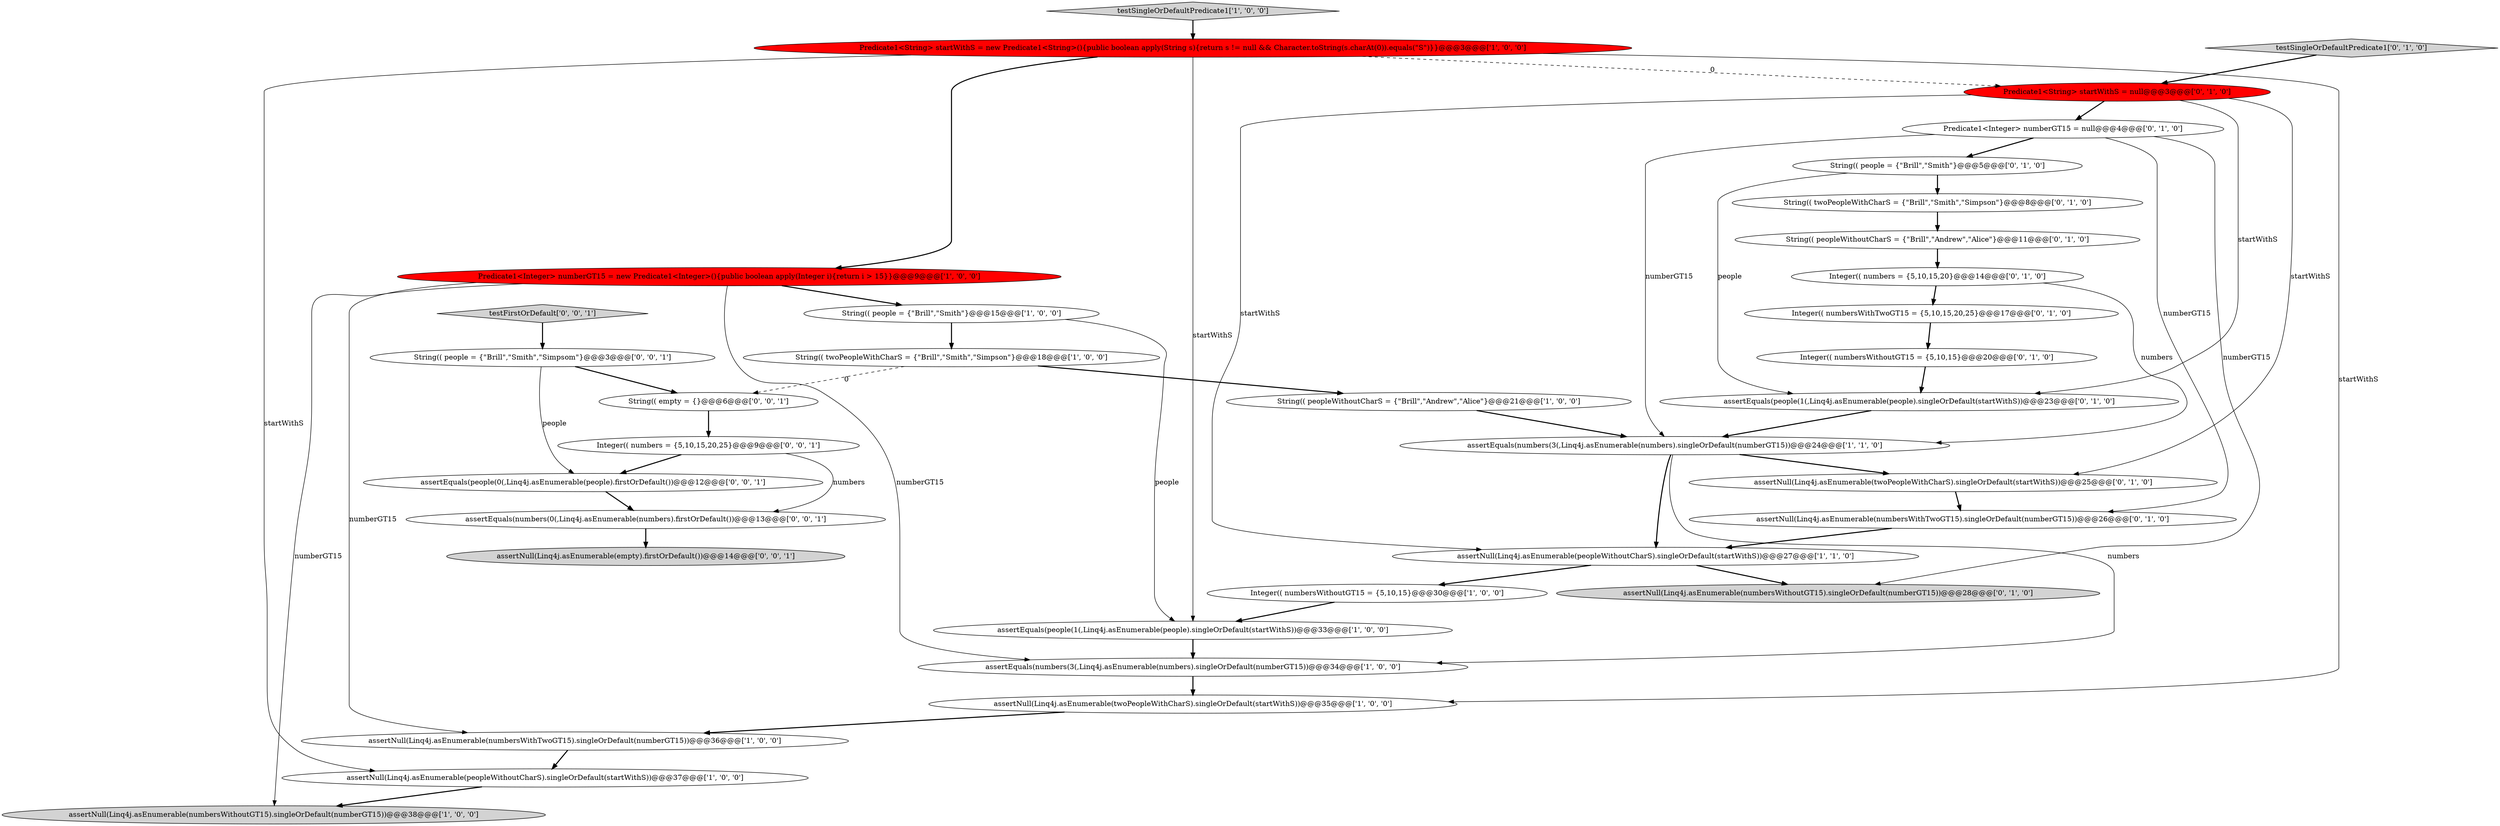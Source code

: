 digraph {
11 [style = filled, label = "assertNull(Linq4j.asEnumerable(peopleWithoutCharS).singleOrDefault(startWithS))@@@27@@@['1', '1', '0']", fillcolor = white, shape = ellipse image = "AAA0AAABBB1BBB"];
18 [style = filled, label = "Integer(( numbers = {5,10,15,20}@@@14@@@['0', '1', '0']", fillcolor = white, shape = ellipse image = "AAA0AAABBB2BBB"];
22 [style = filled, label = "assertNull(Linq4j.asEnumerable(numbersWithoutGT15).singleOrDefault(numberGT15))@@@28@@@['0', '1', '0']", fillcolor = lightgray, shape = ellipse image = "AAA0AAABBB2BBB"];
29 [style = filled, label = "String(( empty = {}@@@6@@@['0', '0', '1']", fillcolor = white, shape = ellipse image = "AAA0AAABBB3BBB"];
27 [style = filled, label = "String(( peopleWithoutCharS = {\"Brill\",\"Andrew\",\"Alice\"}@@@11@@@['0', '1', '0']", fillcolor = white, shape = ellipse image = "AAA0AAABBB2BBB"];
5 [style = filled, label = "assertNull(Linq4j.asEnumerable(peopleWithoutCharS).singleOrDefault(startWithS))@@@37@@@['1', '0', '0']", fillcolor = white, shape = ellipse image = "AAA0AAABBB1BBB"];
13 [style = filled, label = "String(( twoPeopleWithCharS = {\"Brill\",\"Smith\",\"Simpson\"}@@@18@@@['1', '0', '0']", fillcolor = white, shape = ellipse image = "AAA0AAABBB1BBB"];
12 [style = filled, label = "Predicate1<String> startWithS = new Predicate1<String>(){public boolean apply(String s){return s != null && Character.toString(s.charAt(0)).equals(\"S\")}}@@@3@@@['1', '0', '0']", fillcolor = red, shape = ellipse image = "AAA1AAABBB1BBB"];
28 [style = filled, label = "assertEquals(people(0(,Linq4j.asEnumerable(people).firstOrDefault())@@@12@@@['0', '0', '1']", fillcolor = white, shape = ellipse image = "AAA0AAABBB3BBB"];
8 [style = filled, label = "assertEquals(numbers(3(,Linq4j.asEnumerable(numbers).singleOrDefault(numberGT15))@@@34@@@['1', '0', '0']", fillcolor = white, shape = ellipse image = "AAA0AAABBB1BBB"];
21 [style = filled, label = "Integer(( numbersWithoutGT15 = {5,10,15}@@@20@@@['0', '1', '0']", fillcolor = white, shape = ellipse image = "AAA0AAABBB2BBB"];
6 [style = filled, label = "Integer(( numbersWithoutGT15 = {5,10,15}@@@30@@@['1', '0', '0']", fillcolor = white, shape = ellipse image = "AAA0AAABBB1BBB"];
14 [style = filled, label = "assertNull(Linq4j.asEnumerable(twoPeopleWithCharS).singleOrDefault(startWithS))@@@35@@@['1', '0', '0']", fillcolor = white, shape = ellipse image = "AAA0AAABBB1BBB"];
25 [style = filled, label = "Predicate1<Integer> numberGT15 = null@@@4@@@['0', '1', '0']", fillcolor = white, shape = ellipse image = "AAA0AAABBB2BBB"];
4 [style = filled, label = "assertNull(Linq4j.asEnumerable(numbersWithoutGT15).singleOrDefault(numberGT15))@@@38@@@['1', '0', '0']", fillcolor = lightgray, shape = ellipse image = "AAA0AAABBB1BBB"];
20 [style = filled, label = "Predicate1<String> startWithS = null@@@3@@@['0', '1', '0']", fillcolor = red, shape = ellipse image = "AAA1AAABBB2BBB"];
9 [style = filled, label = "assertEquals(numbers(3(,Linq4j.asEnumerable(numbers).singleOrDefault(numberGT15))@@@24@@@['1', '1', '0']", fillcolor = white, shape = ellipse image = "AAA0AAABBB1BBB"];
32 [style = filled, label = "Integer(( numbers = {5,10,15,20,25}@@@9@@@['0', '0', '1']", fillcolor = white, shape = ellipse image = "AAA0AAABBB3BBB"];
15 [style = filled, label = "assertEquals(people(1(,Linq4j.asEnumerable(people).singleOrDefault(startWithS))@@@23@@@['0', '1', '0']", fillcolor = white, shape = ellipse image = "AAA0AAABBB2BBB"];
19 [style = filled, label = "String(( people = {\"Brill\",\"Smith\"}@@@5@@@['0', '1', '0']", fillcolor = white, shape = ellipse image = "AAA0AAABBB2BBB"];
16 [style = filled, label = "Integer(( numbersWithTwoGT15 = {5,10,15,20,25}@@@17@@@['0', '1', '0']", fillcolor = white, shape = ellipse image = "AAA0AAABBB2BBB"];
33 [style = filled, label = "testFirstOrDefault['0', '0', '1']", fillcolor = lightgray, shape = diamond image = "AAA0AAABBB3BBB"];
34 [style = filled, label = "assertEquals(numbers(0(,Linq4j.asEnumerable(numbers).firstOrDefault())@@@13@@@['0', '0', '1']", fillcolor = white, shape = ellipse image = "AAA0AAABBB3BBB"];
3 [style = filled, label = "assertEquals(people(1(,Linq4j.asEnumerable(people).singleOrDefault(startWithS))@@@33@@@['1', '0', '0']", fillcolor = white, shape = ellipse image = "AAA0AAABBB1BBB"];
30 [style = filled, label = "String(( people = {\"Brill\",\"Smith\",\"Simpsom\"}@@@3@@@['0', '0', '1']", fillcolor = white, shape = ellipse image = "AAA0AAABBB3BBB"];
2 [style = filled, label = "testSingleOrDefaultPredicate1['1', '0', '0']", fillcolor = lightgray, shape = diamond image = "AAA0AAABBB1BBB"];
1 [style = filled, label = "String(( peopleWithoutCharS = {\"Brill\",\"Andrew\",\"Alice\"}@@@21@@@['1', '0', '0']", fillcolor = white, shape = ellipse image = "AAA0AAABBB1BBB"];
31 [style = filled, label = "assertNull(Linq4j.asEnumerable(empty).firstOrDefault())@@@14@@@['0', '0', '1']", fillcolor = lightgray, shape = ellipse image = "AAA0AAABBB3BBB"];
24 [style = filled, label = "assertNull(Linq4j.asEnumerable(twoPeopleWithCharS).singleOrDefault(startWithS))@@@25@@@['0', '1', '0']", fillcolor = white, shape = ellipse image = "AAA0AAABBB2BBB"];
17 [style = filled, label = "testSingleOrDefaultPredicate1['0', '1', '0']", fillcolor = lightgray, shape = diamond image = "AAA0AAABBB2BBB"];
26 [style = filled, label = "assertNull(Linq4j.asEnumerable(numbersWithTwoGT15).singleOrDefault(numberGT15))@@@26@@@['0', '1', '0']", fillcolor = white, shape = ellipse image = "AAA0AAABBB2BBB"];
23 [style = filled, label = "String(( twoPeopleWithCharS = {\"Brill\",\"Smith\",\"Simpson\"}@@@8@@@['0', '1', '0']", fillcolor = white, shape = ellipse image = "AAA0AAABBB2BBB"];
10 [style = filled, label = "String(( people = {\"Brill\",\"Smith\"}@@@15@@@['1', '0', '0']", fillcolor = white, shape = ellipse image = "AAA0AAABBB1BBB"];
7 [style = filled, label = "assertNull(Linq4j.asEnumerable(numbersWithTwoGT15).singleOrDefault(numberGT15))@@@36@@@['1', '0', '0']", fillcolor = white, shape = ellipse image = "AAA0AAABBB1BBB"];
0 [style = filled, label = "Predicate1<Integer> numberGT15 = new Predicate1<Integer>(){public boolean apply(Integer i){return i > 15}}@@@9@@@['1', '0', '0']", fillcolor = red, shape = ellipse image = "AAA1AAABBB1BBB"];
20->24 [style = solid, label="startWithS"];
6->3 [style = bold, label=""];
27->18 [style = bold, label=""];
32->34 [style = solid, label="numbers"];
10->3 [style = solid, label="people"];
12->20 [style = dashed, label="0"];
9->11 [style = bold, label=""];
23->27 [style = bold, label=""];
28->34 [style = bold, label=""];
18->9 [style = solid, label="numbers"];
25->9 [style = solid, label="numberGT15"];
13->29 [style = dashed, label="0"];
21->15 [style = bold, label=""];
11->6 [style = bold, label=""];
19->15 [style = solid, label="people"];
8->14 [style = bold, label=""];
34->31 [style = bold, label=""];
12->3 [style = solid, label="startWithS"];
12->5 [style = solid, label="startWithS"];
30->28 [style = solid, label="people"];
20->15 [style = solid, label="startWithS"];
25->22 [style = solid, label="numberGT15"];
12->0 [style = bold, label=""];
20->25 [style = bold, label=""];
30->29 [style = bold, label=""];
26->11 [style = bold, label=""];
13->1 [style = bold, label=""];
2->12 [style = bold, label=""];
1->9 [style = bold, label=""];
0->7 [style = solid, label="numberGT15"];
14->7 [style = bold, label=""];
20->11 [style = solid, label="startWithS"];
9->8 [style = solid, label="numbers"];
0->8 [style = solid, label="numberGT15"];
24->26 [style = bold, label=""];
0->10 [style = bold, label=""];
7->5 [style = bold, label=""];
10->13 [style = bold, label=""];
15->9 [style = bold, label=""];
16->21 [style = bold, label=""];
3->8 [style = bold, label=""];
19->23 [style = bold, label=""];
29->32 [style = bold, label=""];
5->4 [style = bold, label=""];
25->19 [style = bold, label=""];
11->22 [style = bold, label=""];
33->30 [style = bold, label=""];
0->4 [style = solid, label="numberGT15"];
25->26 [style = solid, label="numberGT15"];
32->28 [style = bold, label=""];
9->24 [style = bold, label=""];
12->14 [style = solid, label="startWithS"];
17->20 [style = bold, label=""];
18->16 [style = bold, label=""];
}
